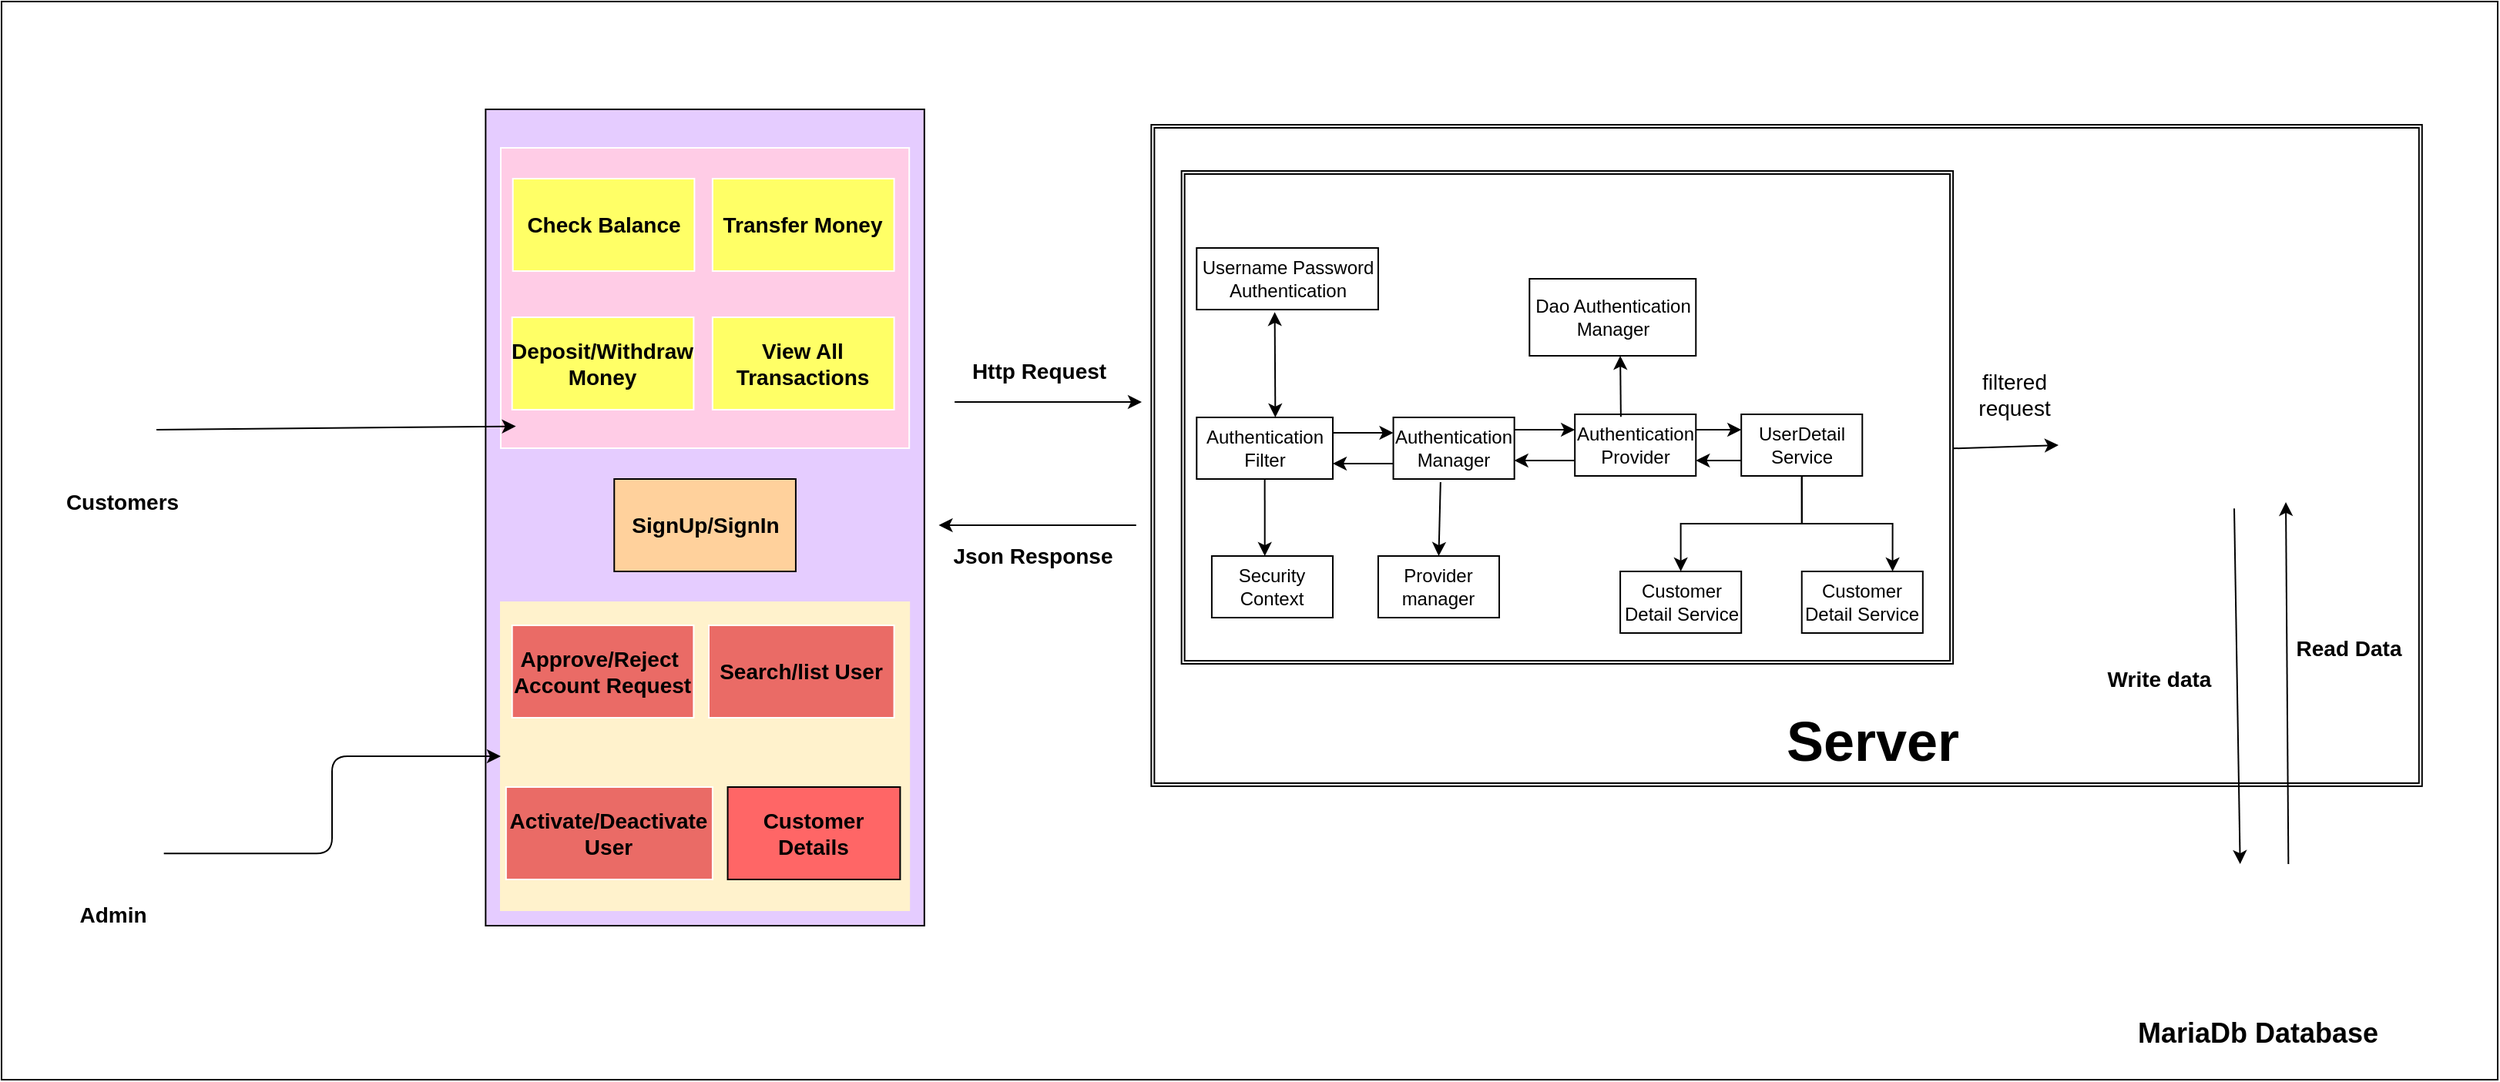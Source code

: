 <mxfile version="13.9.9" type="device"><diagram id="YF49iIP_7jILbEe43NtP" name="Page-1"><mxGraphModel dx="2957" dy="973" grid="1" gridSize="10" guides="1" tooltips="1" connect="1" arrows="1" fold="1" page="1" pageScale="1" pageWidth="850" pageHeight="1100" math="0" shadow="0"><root><mxCell id="0"/><mxCell id="1" parent="0"/><mxCell id="IsjE3trlGU66uug3MS9K-58" value="" style="group" vertex="1" connectable="0" parent="1"><mxGeometry x="-70" y="130" width="1620" height="700" as="geometry"/></mxCell><mxCell id="snurWNiEEeH_W8FEHU27-61" value="" style="rounded=0;whiteSpace=wrap;html=1;" parent="IsjE3trlGU66uug3MS9K-58" vertex="1"><mxGeometry width="1620" height="700" as="geometry"/></mxCell><mxCell id="snurWNiEEeH_W8FEHU27-14" value="&lt;font style=&quot;font-size: 14px&quot;&gt;&lt;b&gt;Http Request&lt;/b&gt;&lt;/font&gt;" style="text;html=1;align=center;verticalAlign=middle;resizable=0;points=[];autosize=1;" parent="IsjE3trlGU66uug3MS9K-58" vertex="1"><mxGeometry x="623.455" y="230" width="100" height="20" as="geometry"/></mxCell><mxCell id="snurWNiEEeH_W8FEHU27-52" value="" style="endArrow=classic;html=1;" parent="IsjE3trlGU66uug3MS9K-58" edge="1"><mxGeometry width="50" height="50" relative="1" as="geometry"><mxPoint x="736.364" y="340" as="sourcePoint"/><mxPoint x="608.236" y="340" as="targetPoint"/></mxGeometry></mxCell><mxCell id="snurWNiEEeH_W8FEHU27-53" value="&lt;font style=&quot;font-size: 14px&quot;&gt;&lt;b&gt;Json Response&lt;/b&gt;&lt;/font&gt;" style="text;html=1;align=center;verticalAlign=middle;resizable=0;points=[];autosize=1;" parent="IsjE3trlGU66uug3MS9K-58" vertex="1"><mxGeometry x="608.727" y="350" width="120" height="20" as="geometry"/></mxCell><mxCell id="snurWNiEEeH_W8FEHU27-66" value="" style="group" parent="IsjE3trlGU66uug3MS9K-58" vertex="1" connectable="0"><mxGeometry x="746.182" y="80" width="824.727" height="600" as="geometry"/></mxCell><mxCell id="snurWNiEEeH_W8FEHU27-46" value="" style="shape=ext;double=1;rounded=0;whiteSpace=wrap;html=1;" parent="snurWNiEEeH_W8FEHU27-66" vertex="1"><mxGeometry width="824.727" height="429.45" as="geometry"/></mxCell><mxCell id="snurWNiEEeH_W8FEHU27-42" value="" style="group" parent="snurWNiEEeH_W8FEHU27-66" vertex="1" connectable="0"><mxGeometry x="19.636" y="30" width="500.727" height="320" as="geometry"/></mxCell><mxCell id="snurWNiEEeH_W8FEHU27-41" value="" style="shape=ext;double=1;rounded=0;whiteSpace=wrap;html=1;" parent="snurWNiEEeH_W8FEHU27-42" vertex="1"><mxGeometry width="500.727" height="320" as="geometry"/></mxCell><mxCell id="snurWNiEEeH_W8FEHU27-17" value="Authentication Filter" style="rounded=0;whiteSpace=wrap;html=1;" parent="snurWNiEEeH_W8FEHU27-42" vertex="1"><mxGeometry x="9.818" y="160" width="88.364" height="40" as="geometry"/></mxCell><mxCell id="snurWNiEEeH_W8FEHU27-18" value="Authentication Manager" style="rounded=0;whiteSpace=wrap;html=1;" parent="snurWNiEEeH_W8FEHU27-42" vertex="1"><mxGeometry x="137.455" y="160" width="78.545" height="40" as="geometry"/></mxCell><mxCell id="snurWNiEEeH_W8FEHU27-19" value="Authentication Provider" style="rounded=0;whiteSpace=wrap;html=1;" parent="snurWNiEEeH_W8FEHU27-42" vertex="1"><mxGeometry x="255.273" y="158" width="78.545" height="40" as="geometry"/></mxCell><mxCell id="IsjE3trlGU66uug3MS9K-56" style="edgeStyle=orthogonalEdgeStyle;rounded=0;orthogonalLoop=1;jettySize=auto;html=1;exitX=0.5;exitY=1;exitDx=0;exitDy=0;entryX=0.5;entryY=0;entryDx=0;entryDy=0;" edge="1" parent="snurWNiEEeH_W8FEHU27-42" source="snurWNiEEeH_W8FEHU27-20" target="snurWNiEEeH_W8FEHU27-36"><mxGeometry relative="1" as="geometry"/></mxCell><mxCell id="IsjE3trlGU66uug3MS9K-57" style="edgeStyle=orthogonalEdgeStyle;rounded=0;orthogonalLoop=1;jettySize=auto;html=1;exitX=0.5;exitY=1;exitDx=0;exitDy=0;entryX=0.75;entryY=0;entryDx=0;entryDy=0;" edge="1" parent="snurWNiEEeH_W8FEHU27-42" source="snurWNiEEeH_W8FEHU27-20" target="snurWNiEEeH_W8FEHU27-37"><mxGeometry relative="1" as="geometry"/></mxCell><mxCell id="snurWNiEEeH_W8FEHU27-20" value="UserDetail Service" style="rounded=0;whiteSpace=wrap;html=1;" parent="snurWNiEEeH_W8FEHU27-42" vertex="1"><mxGeometry x="363.273" y="158" width="78.545" height="40" as="geometry"/></mxCell><mxCell id="snurWNiEEeH_W8FEHU27-21" value="" style="endArrow=classic;html=1;entryX=0;entryY=0.25;entryDx=0;entryDy=0;exitX=1;exitY=0.25;exitDx=0;exitDy=0;" parent="snurWNiEEeH_W8FEHU27-42" source="snurWNiEEeH_W8FEHU27-17" target="snurWNiEEeH_W8FEHU27-18" edge="1"><mxGeometry width="50" height="50" relative="1" as="geometry"><mxPoint x="39.273" y="350" as="sourcePoint"/><mxPoint x="88.364" y="300" as="targetPoint"/></mxGeometry></mxCell><mxCell id="snurWNiEEeH_W8FEHU27-22" value="" style="endArrow=classic;html=1;entryX=1;entryY=0.75;entryDx=0;entryDy=0;exitX=0;exitY=0.75;exitDx=0;exitDy=0;" parent="snurWNiEEeH_W8FEHU27-42" source="snurWNiEEeH_W8FEHU27-18" target="snurWNiEEeH_W8FEHU27-17" edge="1"><mxGeometry width="50" height="50" relative="1" as="geometry"><mxPoint x="108" y="180" as="sourcePoint"/><mxPoint x="147.273" y="180" as="targetPoint"/></mxGeometry></mxCell><mxCell id="snurWNiEEeH_W8FEHU27-24" style="edgeStyle=elbowEdgeStyle;rounded=0;orthogonalLoop=1;jettySize=auto;elbow=vertical;html=1;entryX=0;entryY=0.25;entryDx=0;entryDy=0;" parent="snurWNiEEeH_W8FEHU27-42" source="snurWNiEEeH_W8FEHU27-18" target="snurWNiEEeH_W8FEHU27-19" edge="1"><mxGeometry relative="1" as="geometry"><Array as="points"/></mxGeometry></mxCell><mxCell id="snurWNiEEeH_W8FEHU27-25" style="edgeStyle=elbowEdgeStyle;rounded=0;orthogonalLoop=1;jettySize=auto;elbow=vertical;html=1;entryX=1;entryY=0.7;entryDx=0;entryDy=0;entryPerimeter=0;exitX=0;exitY=0.75;exitDx=0;exitDy=0;" parent="snurWNiEEeH_W8FEHU27-42" source="snurWNiEEeH_W8FEHU27-19" target="snurWNiEEeH_W8FEHU27-18" edge="1"><mxGeometry relative="1" as="geometry"><mxPoint x="225.818" y="180" as="sourcePoint"/><mxPoint x="265.091" y="188" as="targetPoint"/><Array as="points"><mxPoint x="216" y="188"/></Array></mxGeometry></mxCell><mxCell id="snurWNiEEeH_W8FEHU27-26" value="" style="endArrow=classic;html=1;entryX=0;entryY=0.25;entryDx=0;entryDy=0;exitX=1;exitY=0.25;exitDx=0;exitDy=0;" parent="snurWNiEEeH_W8FEHU27-42" source="snurWNiEEeH_W8FEHU27-19" target="snurWNiEEeH_W8FEHU27-20" edge="1"><mxGeometry width="50" height="50" relative="1" as="geometry"><mxPoint x="304.364" y="270" as="sourcePoint"/><mxPoint x="363.273" y="210" as="targetPoint"/></mxGeometry></mxCell><mxCell id="snurWNiEEeH_W8FEHU27-27" value="" style="endArrow=classic;html=1;exitX=0;exitY=0.75;exitDx=0;exitDy=0;" parent="snurWNiEEeH_W8FEHU27-42" source="snurWNiEEeH_W8FEHU27-20" edge="1"><mxGeometry width="50" height="50" relative="1" as="geometry"><mxPoint x="-88.364" y="160" as="sourcePoint"/><mxPoint x="333.818" y="188" as="targetPoint"/></mxGeometry></mxCell><mxCell id="snurWNiEEeH_W8FEHU27-28" value="" style="endArrow=classic;html=1;exitX=0.39;exitY=1.05;exitDx=0;exitDy=0;exitPerimeter=0;" parent="snurWNiEEeH_W8FEHU27-42" source="snurWNiEEeH_W8FEHU27-18" edge="1"><mxGeometry width="50" height="50" relative="1" as="geometry"><mxPoint x="117.818" y="350" as="sourcePoint"/><mxPoint x="166.909" y="250" as="targetPoint"/></mxGeometry></mxCell><mxCell id="snurWNiEEeH_W8FEHU27-29" value="Provider manager" style="rounded=0;whiteSpace=wrap;html=1;" parent="snurWNiEEeH_W8FEHU27-42" vertex="1"><mxGeometry x="127.636" y="250" width="78.545" height="40" as="geometry"/></mxCell><mxCell id="snurWNiEEeH_W8FEHU27-30" value="Security Context" style="rounded=0;whiteSpace=wrap;html=1;" parent="snurWNiEEeH_W8FEHU27-42" vertex="1"><mxGeometry x="19.636" y="250" width="78.545" height="40" as="geometry"/></mxCell><mxCell id="snurWNiEEeH_W8FEHU27-31" value="" style="endArrow=classic;html=1;exitX=0.5;exitY=1;exitDx=0;exitDy=0;entryX=0.438;entryY=0;entryDx=0;entryDy=0;entryPerimeter=0;" parent="snurWNiEEeH_W8FEHU27-42" source="snurWNiEEeH_W8FEHU27-17" target="snurWNiEEeH_W8FEHU27-30" edge="1"><mxGeometry width="50" height="50" relative="1" as="geometry"><mxPoint x="58.909" y="410" as="sourcePoint"/><mxPoint x="108" y="360" as="targetPoint"/></mxGeometry></mxCell><mxCell id="snurWNiEEeH_W8FEHU27-32" value="" style="endArrow=classic;html=1;exitX=0.38;exitY=0.04;exitDx=0;exitDy=0;exitPerimeter=0;" parent="snurWNiEEeH_W8FEHU27-42" source="snurWNiEEeH_W8FEHU27-19" edge="1"><mxGeometry width="50" height="50" relative="1" as="geometry"><mxPoint x="274.909" y="130" as="sourcePoint"/><mxPoint x="284.727" y="120" as="targetPoint"/></mxGeometry></mxCell><mxCell id="snurWNiEEeH_W8FEHU27-33" value="Dao Authentication Manager" style="rounded=0;whiteSpace=wrap;html=1;" parent="snurWNiEEeH_W8FEHU27-42" vertex="1"><mxGeometry x="225.818" y="70" width="108" height="50" as="geometry"/></mxCell><mxCell id="snurWNiEEeH_W8FEHU27-36" value="Customer Detail Service" style="rounded=0;whiteSpace=wrap;html=1;" parent="snurWNiEEeH_W8FEHU27-42" vertex="1"><mxGeometry x="284.727" y="260" width="78.545" height="40" as="geometry"/></mxCell><mxCell id="snurWNiEEeH_W8FEHU27-37" value="Customer Detail Service" style="rounded=0;whiteSpace=wrap;html=1;" parent="snurWNiEEeH_W8FEHU27-42" vertex="1"><mxGeometry x="402.545" y="260" width="78.545" height="40" as="geometry"/></mxCell><mxCell id="snurWNiEEeH_W8FEHU27-39" value="" style="endArrow=classic;startArrow=classic;html=1;entryX=0.43;entryY=1.04;entryDx=0;entryDy=0;entryPerimeter=0;" parent="snurWNiEEeH_W8FEHU27-42" target="snurWNiEEeH_W8FEHU27-40" edge="1"><mxGeometry width="50" height="50" relative="1" as="geometry"><mxPoint x="60.873" y="160" as="sourcePoint"/><mxPoint x="49.091" y="90" as="targetPoint"/></mxGeometry></mxCell><mxCell id="snurWNiEEeH_W8FEHU27-40" value="Username Password Authentication" style="rounded=0;whiteSpace=wrap;html=1;" parent="snurWNiEEeH_W8FEHU27-42" vertex="1"><mxGeometry x="9.818" y="50" width="117.818" height="40" as="geometry"/></mxCell><mxCell id="snurWNiEEeH_W8FEHU27-47" value="" style="shape=image;verticalLabelPosition=bottom;labelBackgroundColor=#ffffff;verticalAlign=top;aspect=fixed;imageAspect=0;image=https://media.licdn.com/dms/image/C4E12AQG9PzLTPHvRVA/article-cover_image-shrink_600_2000/0/1615137890447?e=2147483647&amp;v=beta&amp;t=VWwwXtX-MnatXpTgypGqluwX50FTUyRTOaC7P12noBg;" parent="snurWNiEEeH_W8FEHU27-42" vertex="1"><mxGeometry x="343.636" y="11.62" width="140.655" height="76.005" as="geometry"/></mxCell><mxCell id="snurWNiEEeH_W8FEHU27-48" value="" style="shape=image;verticalLabelPosition=bottom;labelBackgroundColor=#ffffff;verticalAlign=top;aspect=fixed;imageAspect=0;image=https://cdn-icons-png.flaticon.com/128/2906/2906274.png;" parent="snurWNiEEeH_W8FEHU27-66" vertex="1"><mxGeometry x="672.545" y="480" width="87.273" height="87.273" as="geometry"/></mxCell><mxCell id="snurWNiEEeH_W8FEHU27-49" value="" style="endArrow=classic;html=1;entryX=0.391;entryY=0;entryDx=0;entryDy=0;entryPerimeter=0;" parent="snurWNiEEeH_W8FEHU27-66" target="snurWNiEEeH_W8FEHU27-48" edge="1"><mxGeometry width="50" height="50" relative="1" as="geometry"><mxPoint x="702.827" y="249.17" as="sourcePoint"/><mxPoint x="913.091" y="480" as="targetPoint"/></mxGeometry></mxCell><mxCell id="snurWNiEEeH_W8FEHU27-54" value="&lt;b&gt;&lt;font style=&quot;font-size: 36px&quot;&gt;Server&lt;/font&gt;&lt;/b&gt;" style="text;html=1;align=center;verticalAlign=middle;resizable=0;points=[];autosize=1;" parent="snurWNiEEeH_W8FEHU27-66" vertex="1"><mxGeometry x="402.545" y="385" width="130" height="30" as="geometry"/></mxCell><mxCell id="snurWNiEEeH_W8FEHU27-55" value="&lt;font style=&quot;font-size: 14px&quot;&gt;&lt;b&gt;Write data&lt;/b&gt;&lt;/font&gt;" style="text;html=1;align=center;verticalAlign=middle;resizable=0;points=[];autosize=1;" parent="snurWNiEEeH_W8FEHU27-66" vertex="1"><mxGeometry x="613.636" y="350" width="80" height="20" as="geometry"/></mxCell><mxCell id="snurWNiEEeH_W8FEHU27-56" value="&lt;b&gt;&lt;font style=&quot;font-size: 14px&quot;&gt;Read Data&lt;/font&gt;&lt;/b&gt;" style="text;html=1;align=center;verticalAlign=middle;resizable=0;points=[];autosize=1;" parent="snurWNiEEeH_W8FEHU27-66" vertex="1"><mxGeometry x="736.364" y="330" width="80" height="20" as="geometry"/></mxCell><mxCell id="snurWNiEEeH_W8FEHU27-57" value="&lt;b&gt;&lt;font style=&quot;font-size: 18px&quot;&gt;MariaDb Database&lt;/font&gt;&lt;/b&gt;" style="text;html=1;align=center;verticalAlign=middle;resizable=0;points=[];autosize=1;" parent="snurWNiEEeH_W8FEHU27-66" vertex="1"><mxGeometry x="633.273" y="580" width="170" height="20" as="geometry"/></mxCell><mxCell id="snurWNiEEeH_W8FEHU27-60" value="" style="endArrow=classic;html=1;exitX=0.75;exitY=0;exitDx=0;exitDy=0;entryX=0.652;entryY=0.953;entryDx=0;entryDy=0;entryPerimeter=0;" parent="snurWNiEEeH_W8FEHU27-66" source="snurWNiEEeH_W8FEHU27-48" edge="1"><mxGeometry width="50" height="50" relative="1" as="geometry"><mxPoint x="795.273" y="510" as="sourcePoint"/><mxPoint x="736.324" y="244.966" as="targetPoint"/></mxGeometry></mxCell><mxCell id="snurWNiEEeH_W8FEHU27-62" value="&lt;font style=&quot;font-size: 14px&quot;&gt;filtered &lt;br&gt;request&lt;/font&gt;" style="text;html=1;align=center;verticalAlign=middle;resizable=0;points=[];autosize=1;" parent="snurWNiEEeH_W8FEHU27-66" vertex="1"><mxGeometry x="530.182" y="159.73" width="60" height="30" as="geometry"/></mxCell><mxCell id="snurWNiEEeH_W8FEHU27-63" value="" style="endArrow=classic;html=1;exitX=1;exitY=0.563;exitDx=0;exitDy=0;exitPerimeter=0;" parent="snurWNiEEeH_W8FEHU27-66" source="snurWNiEEeH_W8FEHU27-41" edge="1"><mxGeometry width="50" height="50" relative="1" as="geometry"><mxPoint x="549.818" y="280" as="sourcePoint"/><mxPoint x="588.818" y="208" as="targetPoint"/></mxGeometry></mxCell><mxCell id="IsjE3trlGU66uug3MS9K-1" value="" style="shape=image;verticalLabelPosition=bottom;labelBackgroundColor=#ffffff;verticalAlign=top;aspect=fixed;imageAspect=0;image=https://4.bp.blogspot.com/-ou-a_Aa1t7A/W6IhNc3Q0gI/AAAAAAAAD6Y/pwh44arKiuM_NBqB1H7Pz4-7QhUxAgZkACLcBGAs/s1600/spring-boot-logo.png;" vertex="1" parent="snurWNiEEeH_W8FEHU27-66"><mxGeometry x="594.471" y="150" width="203.171" height="106.667" as="geometry"/></mxCell><mxCell id="snurWNiEEeH_W8FEHU27-87" value="" style="group" parent="IsjE3trlGU66uug3MS9K-58" vertex="1" connectable="0"><mxGeometry x="33.382" y="70" width="565.527" height="533" as="geometry"/></mxCell><mxCell id="snurWNiEEeH_W8FEHU27-68" value="" style="rounded=0;whiteSpace=wrap;html=1;fillColor=#E5CCFF;" parent="snurWNiEEeH_W8FEHU27-87" vertex="1"><mxGeometry x="280.8" width="284.727" height="530" as="geometry"/></mxCell><mxCell id="snurWNiEEeH_W8FEHU27-82" value="" style="rounded=0;whiteSpace=wrap;html=1;strokeColor=#FFFFFF;fillColor=#FFCCE6;" parent="snurWNiEEeH_W8FEHU27-87" vertex="1"><mxGeometry x="290.618" y="25" width="265.091" height="195" as="geometry"/></mxCell><mxCell id="snurWNiEEeH_W8FEHU27-69" value="" style="rounded=0;whiteSpace=wrap;html=1;strokeColor=#FFF2CC;fillColor=#FFF2CC;" parent="snurWNiEEeH_W8FEHU27-87" vertex="1"><mxGeometry x="290.618" y="320" width="265.091" height="200" as="geometry"/></mxCell><mxCell id="snurWNiEEeH_W8FEHU27-70" value="&lt;font style=&quot;font-size: 14px&quot;&gt;&lt;b&gt;Approve/Reject&amp;nbsp;&lt;br&gt;Account Request&lt;/b&gt;&lt;/font&gt;" style="rounded=0;whiteSpace=wrap;html=1;strokeColor=#FFFFFF;fillColor=#EA6B66;" parent="snurWNiEEeH_W8FEHU27-87" vertex="1"><mxGeometry x="297.982" y="335" width="117.818" height="60" as="geometry"/></mxCell><mxCell id="snurWNiEEeH_W8FEHU27-71" value="&lt;span style=&quot;font-size: 14px&quot;&gt;&lt;b&gt;Search/list User&lt;/b&gt;&lt;/span&gt;" style="rounded=0;whiteSpace=wrap;html=1;strokeColor=#FFFFFF;fillColor=#EA6B66;" parent="snurWNiEEeH_W8FEHU27-87" vertex="1"><mxGeometry x="425.618" y="335" width="120.273" height="60" as="geometry"/></mxCell><mxCell id="snurWNiEEeH_W8FEHU27-72" value="&lt;b style=&quot;font-size: 14px&quot;&gt;Activate/Deactivate&lt;br&gt;User&lt;/b&gt;&lt;span style=&quot;font-size: 14px&quot;&gt;&lt;b&gt;&lt;br&gt;&lt;/b&gt;&lt;/span&gt;" style="rounded=0;whiteSpace=wrap;html=1;strokeColor=#FFFFFF;fillColor=#EA6B66;" parent="snurWNiEEeH_W8FEHU27-87" vertex="1"><mxGeometry x="294.055" y="440" width="134.018" height="60" as="geometry"/></mxCell><mxCell id="snurWNiEEeH_W8FEHU27-73" style="edgeStyle=elbowEdgeStyle;rounded=0;orthogonalLoop=1;jettySize=auto;elbow=vertical;html=1;exitX=0.5;exitY=1;exitDx=0;exitDy=0;" parent="snurWNiEEeH_W8FEHU27-87" source="snurWNiEEeH_W8FEHU27-69" target="snurWNiEEeH_W8FEHU27-69" edge="1"><mxGeometry relative="1" as="geometry"/></mxCell><mxCell id="snurWNiEEeH_W8FEHU27-1" value="" style="shape=image;verticalLabelPosition=bottom;labelBackgroundColor=#ffffff;verticalAlign=top;aspect=fixed;imageAspect=0;image=https://cdn-icons-png.flaticon.com/128/9322/9322127.png;" parent="snurWNiEEeH_W8FEHU27-87" vertex="1"><mxGeometry x="15.709" y="455" width="56.242" height="56.242" as="geometry"/></mxCell><mxCell id="snurWNiEEeH_W8FEHU27-2" value="" style="shape=image;verticalLabelPosition=bottom;labelBackgroundColor=#ffffff;verticalAlign=top;aspect=fixed;imageAspect=0;image=https://cdn-icons-png.flaticon.com/128/3126/3126647.png;" parent="snurWNiEEeH_W8FEHU27-87" vertex="1"><mxGeometry x="20.618" y="185" width="46.545" height="46.545" as="geometry"/></mxCell><mxCell id="snurWNiEEeH_W8FEHU27-58" value="&lt;b style=&quot;font-size: 14px&quot;&gt;Customers&lt;/b&gt;" style="text;html=1;align=center;verticalAlign=middle;resizable=0;points=[];autosize=1;" parent="snurWNiEEeH_W8FEHU27-87" vertex="1"><mxGeometry y="245" width="90" height="20" as="geometry"/></mxCell><mxCell id="snurWNiEEeH_W8FEHU27-59" value="&lt;b&gt;&lt;font style=&quot;font-size: 14px&quot;&gt;Admin&lt;/font&gt;&lt;/b&gt;" style="text;html=1;align=center;verticalAlign=middle;resizable=0;points=[];autosize=1;" parent="snurWNiEEeH_W8FEHU27-87" vertex="1"><mxGeometry x="8.836" y="513" width="60" height="20" as="geometry"/></mxCell><mxCell id="snurWNiEEeH_W8FEHU27-76" value="" style="edgeStyle=elbowEdgeStyle;elbow=horizontal;endArrow=classic;html=1;exitX=1;exitY=0.5;exitDx=0;exitDy=0;" parent="snurWNiEEeH_W8FEHU27-87" source="snurWNiEEeH_W8FEHU27-1" target="snurWNiEEeH_W8FEHU27-69" edge="1"><mxGeometry width="50" height="50" relative="1" as="geometry"><mxPoint x="143.345" y="505" as="sourcePoint"/><mxPoint x="192.436" y="455" as="targetPoint"/></mxGeometry></mxCell><mxCell id="IsjE3trlGU66uug3MS9K-42" value="&lt;font style=&quot;font-size: 14px&quot;&gt;&lt;b&gt;Customer Details&lt;/b&gt;&lt;/font&gt;" style="rounded=0;whiteSpace=wrap;html=1;fillColor=#FF6666;" vertex="1" parent="snurWNiEEeH_W8FEHU27-87"><mxGeometry x="437.891" y="440" width="111.927" height="60" as="geometry"/></mxCell><mxCell id="snurWNiEEeH_W8FEHU27-78" value="&lt;font style=&quot;font-size: 14px&quot;&gt;&lt;b&gt;Check Balance&lt;/b&gt;&lt;/font&gt;" style="rounded=0;whiteSpace=wrap;html=1;strokeColor=#FFFFFF;fillColor=#FFFF66;" parent="snurWNiEEeH_W8FEHU27-87" vertex="1"><mxGeometry x="298.473" y="45" width="117.818" height="60" as="geometry"/></mxCell><mxCell id="snurWNiEEeH_W8FEHU27-80" value="&lt;span style=&quot;font-size: 14px&quot;&gt;&lt;b&gt;Transfer Money&lt;br&gt;&lt;/b&gt;&lt;/span&gt;" style="rounded=0;whiteSpace=wrap;html=1;strokeColor=#FFFFFF;fillColor=#FFFF66;" parent="snurWNiEEeH_W8FEHU27-87" vertex="1"><mxGeometry x="428.073" y="45" width="117.818" height="60" as="geometry"/></mxCell><mxCell id="snurWNiEEeH_W8FEHU27-79" value="&lt;span style=&quot;font-size: 14px&quot;&gt;&lt;b&gt;Deposit/Withdraw&lt;br&gt;Money&lt;br&gt;&lt;/b&gt;&lt;/span&gt;" style="rounded=0;whiteSpace=wrap;html=1;strokeColor=#FFFFFF;fillColor=#FFFF66;" parent="snurWNiEEeH_W8FEHU27-87" vertex="1"><mxGeometry x="297.982" y="135" width="117.818" height="60" as="geometry"/></mxCell><mxCell id="snurWNiEEeH_W8FEHU27-81" value="&lt;span style=&quot;font-size: 14px&quot;&gt;&lt;b&gt;View All Transactions&lt;br&gt;&lt;/b&gt;&lt;/span&gt;" style="rounded=0;whiteSpace=wrap;html=1;strokeColor=#FFFFFF;fillColor=#FFFF66;" parent="snurWNiEEeH_W8FEHU27-87" vertex="1"><mxGeometry x="428.073" y="135" width="117.818" height="60" as="geometry"/></mxCell><mxCell id="IsjE3trlGU66uug3MS9K-45" value="&lt;b&gt;&lt;font style=&quot;font-size: 14px&quot;&gt;SignUp/SignIn&lt;/font&gt;&lt;/b&gt;" style="rounded=0;whiteSpace=wrap;html=1;fillColor=#FFD19C;" vertex="1" parent="snurWNiEEeH_W8FEHU27-87"><mxGeometry x="364.255" y="240" width="117.818" height="60" as="geometry"/></mxCell><mxCell id="IsjE3trlGU66uug3MS9K-50" value="" style="endArrow=classic;html=1;entryX=0.037;entryY=0.927;entryDx=0;entryDy=0;entryPerimeter=0;" edge="1" parent="snurWNiEEeH_W8FEHU27-87" source="snurWNiEEeH_W8FEHU27-2" target="snurWNiEEeH_W8FEHU27-82"><mxGeometry width="50" height="50" relative="1" as="geometry"><mxPoint x="133.527" y="240" as="sourcePoint"/><mxPoint x="182.618" y="190" as="targetPoint"/></mxGeometry></mxCell><mxCell id="IsjE3trlGU66uug3MS9K-44" value="" style="endArrow=classic;html=1;" edge="1" parent="IsjE3trlGU66uug3MS9K-58"><mxGeometry width="50" height="50" relative="1" as="geometry"><mxPoint x="618.545" y="260" as="sourcePoint"/><mxPoint x="740" y="260" as="targetPoint"/></mxGeometry></mxCell></root></mxGraphModel></diagram></mxfile>